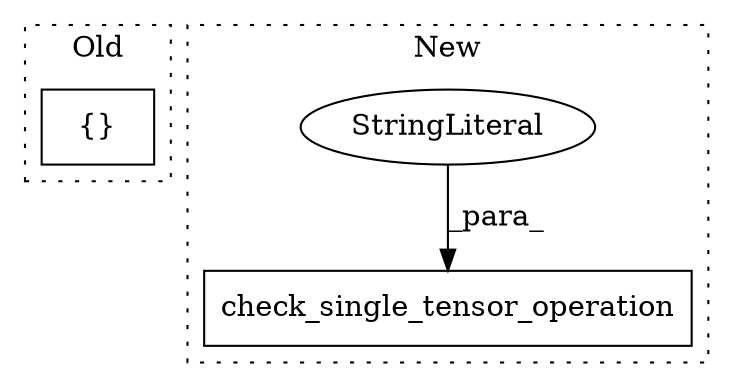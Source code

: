 digraph G {
subgraph cluster0 {
1 [label="{}" a="4" s="20105,20109" l="1,1" shape="box"];
label = "Old";
style="dotted";
}
subgraph cluster1 {
2 [label="check_single_tensor_operation" a="32" s="19823,19891" l="30,1" shape="box"];
3 [label="StringLiteral" a="45" s="19853" l="6" shape="ellipse"];
label = "New";
style="dotted";
}
3 -> 2 [label="_para_"];
}